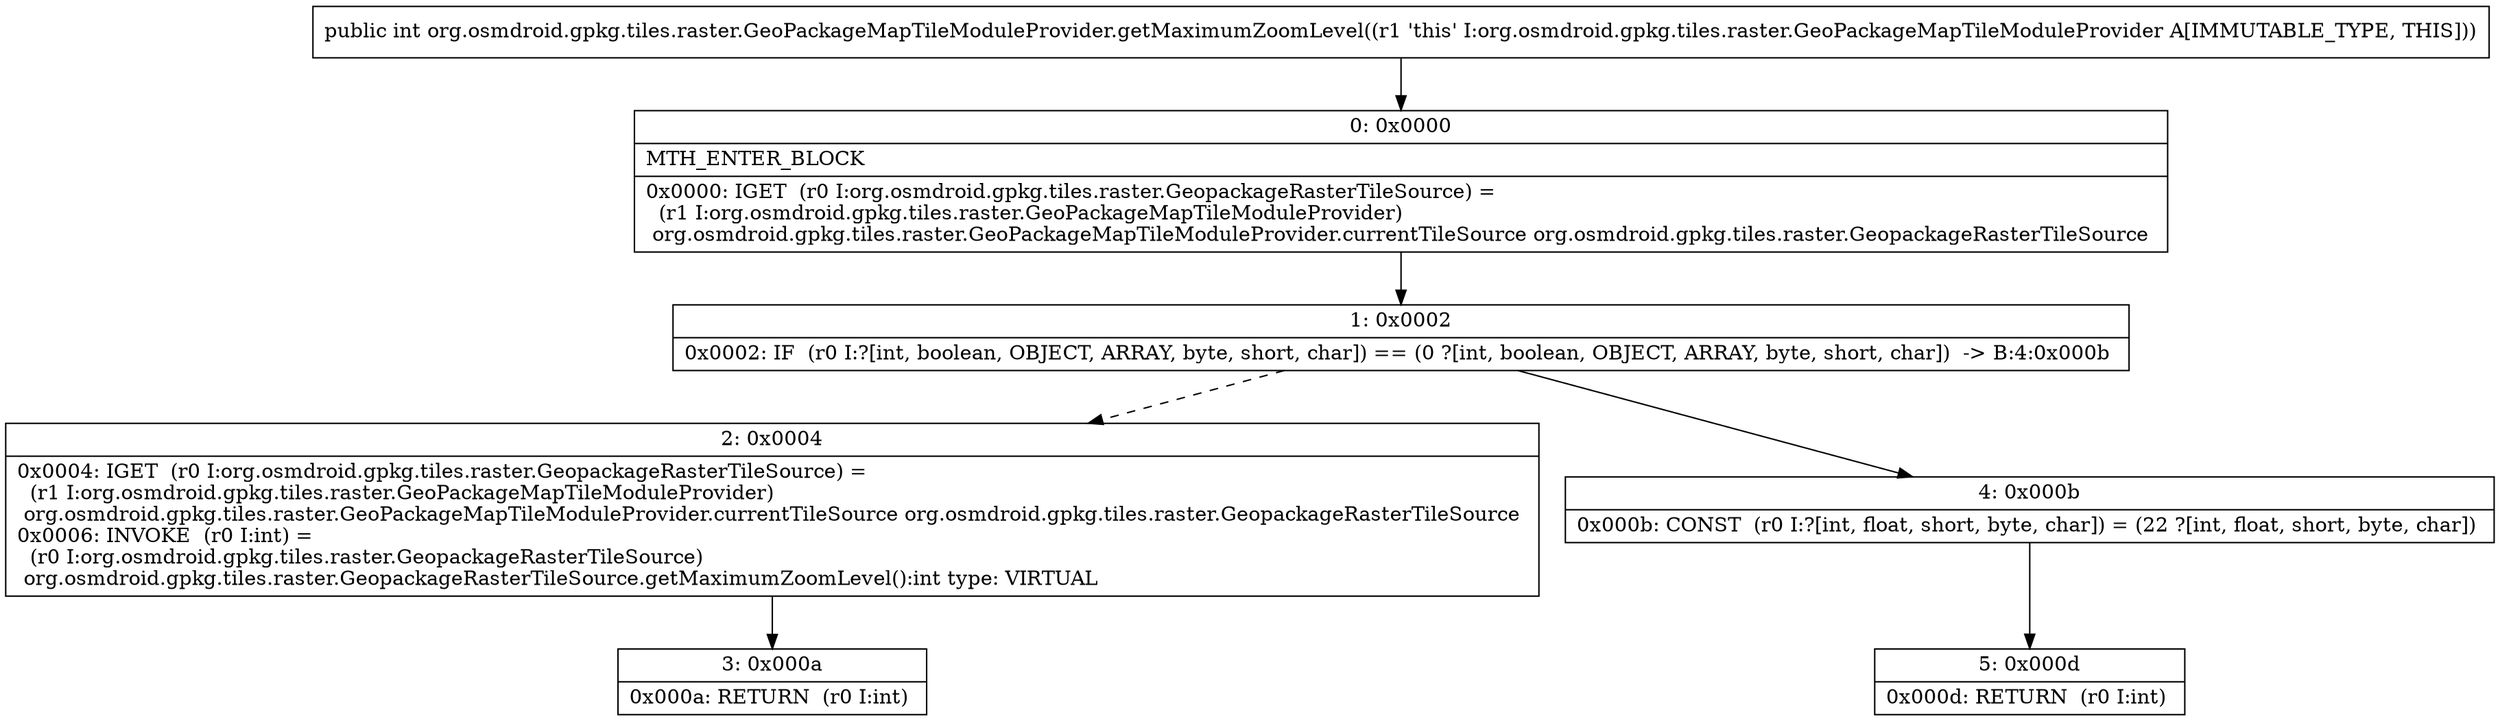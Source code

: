 digraph "CFG fororg.osmdroid.gpkg.tiles.raster.GeoPackageMapTileModuleProvider.getMaximumZoomLevel()I" {
Node_0 [shape=record,label="{0\:\ 0x0000|MTH_ENTER_BLOCK\l|0x0000: IGET  (r0 I:org.osmdroid.gpkg.tiles.raster.GeopackageRasterTileSource) = \l  (r1 I:org.osmdroid.gpkg.tiles.raster.GeoPackageMapTileModuleProvider)\l org.osmdroid.gpkg.tiles.raster.GeoPackageMapTileModuleProvider.currentTileSource org.osmdroid.gpkg.tiles.raster.GeopackageRasterTileSource \l}"];
Node_1 [shape=record,label="{1\:\ 0x0002|0x0002: IF  (r0 I:?[int, boolean, OBJECT, ARRAY, byte, short, char]) == (0 ?[int, boolean, OBJECT, ARRAY, byte, short, char])  \-\> B:4:0x000b \l}"];
Node_2 [shape=record,label="{2\:\ 0x0004|0x0004: IGET  (r0 I:org.osmdroid.gpkg.tiles.raster.GeopackageRasterTileSource) = \l  (r1 I:org.osmdroid.gpkg.tiles.raster.GeoPackageMapTileModuleProvider)\l org.osmdroid.gpkg.tiles.raster.GeoPackageMapTileModuleProvider.currentTileSource org.osmdroid.gpkg.tiles.raster.GeopackageRasterTileSource \l0x0006: INVOKE  (r0 I:int) = \l  (r0 I:org.osmdroid.gpkg.tiles.raster.GeopackageRasterTileSource)\l org.osmdroid.gpkg.tiles.raster.GeopackageRasterTileSource.getMaximumZoomLevel():int type: VIRTUAL \l}"];
Node_3 [shape=record,label="{3\:\ 0x000a|0x000a: RETURN  (r0 I:int) \l}"];
Node_4 [shape=record,label="{4\:\ 0x000b|0x000b: CONST  (r0 I:?[int, float, short, byte, char]) = (22 ?[int, float, short, byte, char]) \l}"];
Node_5 [shape=record,label="{5\:\ 0x000d|0x000d: RETURN  (r0 I:int) \l}"];
MethodNode[shape=record,label="{public int org.osmdroid.gpkg.tiles.raster.GeoPackageMapTileModuleProvider.getMaximumZoomLevel((r1 'this' I:org.osmdroid.gpkg.tiles.raster.GeoPackageMapTileModuleProvider A[IMMUTABLE_TYPE, THIS])) }"];
MethodNode -> Node_0;
Node_0 -> Node_1;
Node_1 -> Node_2[style=dashed];
Node_1 -> Node_4;
Node_2 -> Node_3;
Node_4 -> Node_5;
}

